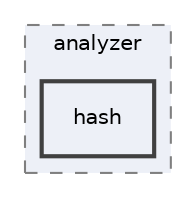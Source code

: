 digraph "/Users/jlu/zeek/src/file_analysis/analyzer/hash"
{
 // LATEX_PDF_SIZE
  edge [fontname="Helvetica",fontsize="10",labelfontname="Helvetica",labelfontsize="10"];
  node [fontname="Helvetica",fontsize="10",shape=record];
  compound=true
  subgraph clusterdir_c6068b60a0d16f263d9ede7ca7d07b47 {
    graph [ bgcolor="#edf0f7", pencolor="grey50", style="filled,dashed,", label="analyzer", fontname="Helvetica", fontsize="10", URL="dir_c6068b60a0d16f263d9ede7ca7d07b47.html"]
  dir_cd3b9b893716081fbfd0ead8dd19cd09 [shape=box, label="hash", style="filled,bold,", fillcolor="#edf0f7", color="grey25", URL="dir_cd3b9b893716081fbfd0ead8dd19cd09.html"];
  }
}
